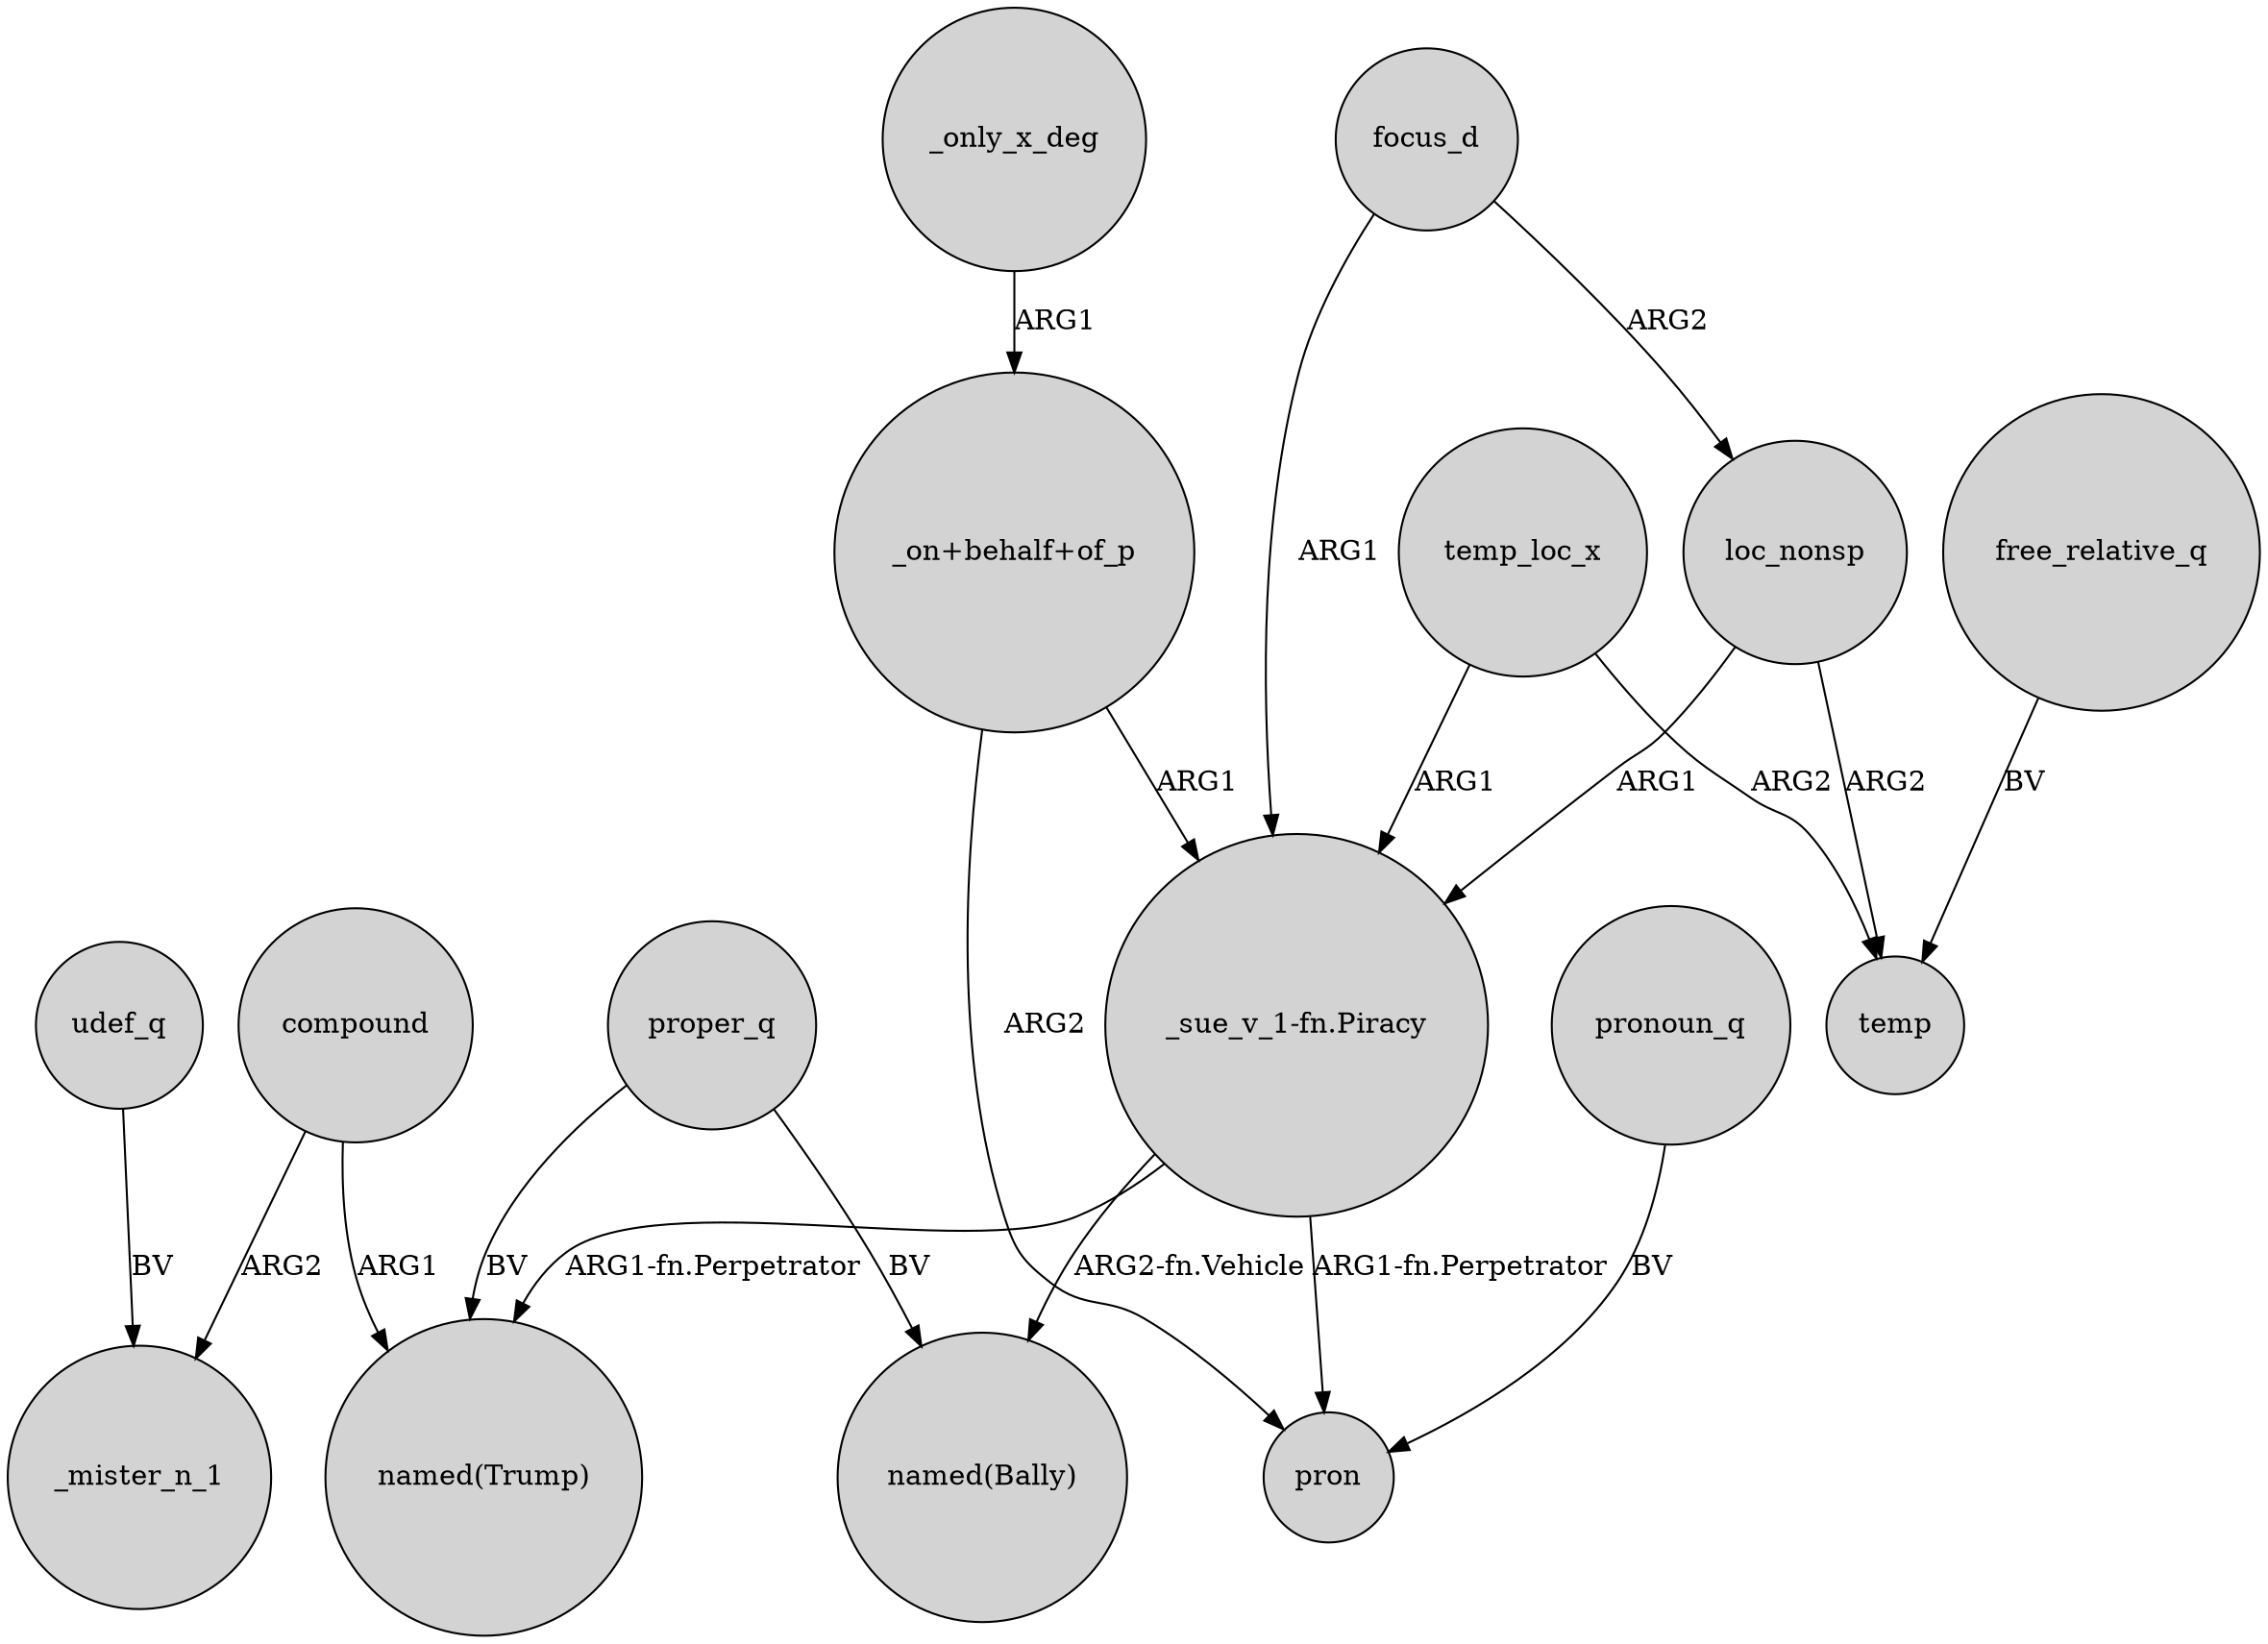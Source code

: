 digraph {
	node [shape=circle style=filled]
	compound -> _mister_n_1 [label=ARG2]
	"_sue_v_1-fn.Piracy" -> "named(Bally)" [label="ARG2-fn.Vehicle"]
	loc_nonsp -> "_sue_v_1-fn.Piracy" [label=ARG1]
	"_on+behalf+of_p" -> "_sue_v_1-fn.Piracy" [label=ARG1]
	compound -> "named(Trump)" [label=ARG1]
	temp_loc_x -> temp [label=ARG2]
	focus_d -> loc_nonsp [label=ARG2]
	udef_q -> _mister_n_1 [label=BV]
	proper_q -> "named(Bally)" [label=BV]
	loc_nonsp -> temp [label=ARG2]
	pronoun_q -> pron [label=BV]
	_only_x_deg -> "_on+behalf+of_p" [label=ARG1]
	"_on+behalf+of_p" -> pron [label=ARG2]
	free_relative_q -> temp [label=BV]
	proper_q -> "named(Trump)" [label=BV]
	"_sue_v_1-fn.Piracy" -> pron [label="ARG1-fn.Perpetrator"]
	temp_loc_x -> "_sue_v_1-fn.Piracy" [label=ARG1]
	"_sue_v_1-fn.Piracy" -> "named(Trump)" [label="ARG1-fn.Perpetrator"]
	focus_d -> "_sue_v_1-fn.Piracy" [label=ARG1]
}
